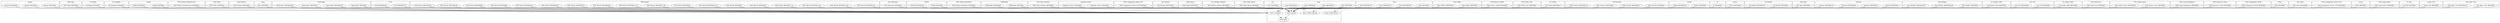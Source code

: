 digraph {
graph [overlap=false]
subgraph cluster_parent {
	label="parent";
	"parent::BEGIN@9";
	"parent::BEGIN@25";
	"parent::BEGIN@2";
}
subgraph cluster_POE_Pipe {
	label="POE::Pipe";
	"POE::Pipe::BEGIN@6";
}
subgraph cluster_IO_Pipely {
	label="IO::Pipely";
	"IO::Pipely::BEGIN@7";
}
subgraph cluster_IO_Seekable {
	label="IO::Seekable";
	"IO::Seekable::BEGIN@7";
}
subgraph cluster_Config {
	label="Config";
	"Config::BEGIN@9";
	"Config::BEGIN@47";
}
subgraph cluster_POE_Wheel_SocketFactory {
	label="POE::Wheel::SocketFactory";
	"POE::Wheel::SocketFactory::BEGIN@3";
}
subgraph cluster_POE_Filter {
	label="POE::Filter";
	"POE::Filter::BEGIN@3";
}
subgraph cluster_Task_Weaken {
	label="Task::Weaken";
	"Task::Weaken::BEGIN@4";
}
subgraph cluster_strict {
	label="strict";
	"strict::unimport";
	"strict::import";
	"strict::CORE:match";
	"strict::bits";
	"strict::CORE:regcomp";
}
subgraph cluster_base {
	label="base";
	"base::BEGIN@3";
}
subgraph cluster_AutoLoader {
	label="AutoLoader";
	"AutoLoader::BEGIN@194";
	"AutoLoader::BEGIN@146";
	"AutoLoader::BEGIN@3";
	"AutoLoader::BEGIN@37";
}
subgraph cluster_Cwd {
	label="Cwd";
	"Cwd::BEGIN@170";
	"Cwd::BEGIN@842";
}
subgraph cluster_POE_Kernel {
	label="POE::Kernel";
	"POE::Kernel::BEGIN@100";
	"POE::Kernel::BEGIN@12.18";
	"POE::Kernel::BEGIN@23";
	"POE::Kernel::BEGIN@373";
	"POE::Kernel::BEGIN@357";
	"POE::Kernel::BEGIN@11.29";
	"POE::Kernel::BEGIN@88";
	"POE::Kernel::BEGIN@48";
	"POE::Kernel::BEGIN@13.15";
	"POE::Kernel::BEGIN@12.9";
	"POE::Kernel::BEGIN@322";
	"POE::Kernel::BEGIN@12.26";
	"POE::Kernel::BEGIN@365";
	"POE::Kernel::BEGIN@12.32";
	"POE::Kernel::BEGIN@11.12";
	"POE::Kernel::BEGIN@16";
	"POE::Kernel::BEGIN@3";
	"POE::Kernel::BEGIN@341";
}
subgraph cluster_Sys_Hostname {
	label="Sys::Hostname";
	"Sys::Hostname::BEGIN@3";
}
subgraph cluster_POSIX {
	label="POSIX";
	"POSIX::BEGIN@2";
	"POSIX::BEGIN@204";
}
subgraph cluster_POE_Wheel_ReadWrite {
	label="POE::Wheel::ReadWrite";
	"POE::Wheel::ReadWrite::BEGIN@3";
}
subgraph cluster_FileHandle {
	label="FileHandle";
	"FileHandle::BEGIN@46";
	"FileHandle::BEGIN@4";
}
subgraph cluster_POE_Pipe_OneWay {
	label="POE::Pipe::OneWay";
	"POE::Pipe::OneWay::BEGIN@6";
}
subgraph cluster_Exporter_Heavy {
	label="Exporter::Heavy";
	"Exporter::Heavy::BEGIN@3";
	"Exporter::Heavy::BEGIN@4";
}
subgraph cluster_POE_Component_Client_TCP {
	label="POE::Component::Client::TCP";
	"POE::Component::Client::TCP::BEGIN@3";
}
subgraph cluster_Net_SSLeay {
	label="Net::SSLeay";
	"Net::SSLeay::BEGIN@16";
}
subgraph cluster_POE_Wheel {
	label="POE::Wheel";
	"POE::Wheel::BEGIN@3";
}
subgraph cluster_Test_Builder_Module {
	label="Test::Builder::Module";
	"Test::Builder::Module::BEGIN@3";
}
subgraph cluster_POE_Filter_Block {
	label="POE::Filter::Block";
	"POE::Filter::Block::BEGIN@3";
}
subgraph cluster_vars {
	label="vars";
	"vars::BEGIN@8";
}
subgraph cluster_main {
	label="main";
	"main::BEGIN@2.5";
	"main::BEGIN@9";
	"main::BEGIN@2";
	"main::BEGIN@2.2";
}
subgraph cluster_Carp {
	label="Carp";
	"Carp::BEGIN@575";
	"Carp::BEGIN@555";
	"Carp::BEGIN@4";
	"Carp::BEGIN@131";
}
subgraph cluster_Time_HiRes {
	label="Time::HiRes";
	"Time::HiRes::BEGIN@43";
	"Time::HiRes::BEGIN@4";
}
subgraph cluster_POE_Driver_SysRW {
	label="POE::Driver::SysRW";
	"POE::Driver::SysRW::BEGIN@7";
}
subgraph cluster_POE_Filter_Line {
	label="POE::Filter::Line";
	"POE::Filter::Line::BEGIN@3";
}
subgraph cluster_IO_Socket {
	label="IO::Socket";
	"IO::Socket::BEGIN@14";
}
subgraph cluster_POE_Session {
	label="POE::Session";
	"POE::Session::BEGIN@3";
	"POE::Session::BEGIN@40";
	"POE::Session::BEGIN@63";
	"POE::Session::BEGIN@144";
}
subgraph cluster_Socket {
	label="Socket";
	"Socket::BEGIN@919";
	"Socket::BEGIN@3";
}
subgraph cluster_IO {
	label="IO";
	"IO::BEGIN@7";
}
subgraph cluster_Errno {
	label="Errno";
	"Errno::BEGIN@8";
}
subgraph cluster_IO_Handle {
	label="IO::Handle";
	"IO::Handle::BEGIN@370";
	"IO::Handle::BEGIN@4";
}
subgraph cluster_File_Spec {
	label="File::Spec";
	"File::Spec::BEGIN@3";
}
subgraph cluster_constant {
	label="constant";
	"constant::BEGIN@116";
	"constant::BEGIN@54";
	"constant::BEGIN@28";
	"constant::BEGIN@3";
}
subgraph cluster_Test_Builder {
	label="Test::Builder";
	"Test::Builder::BEGIN@1667";
	"Test::Builder::BEGIN@4";
	"Test::Builder::BEGIN@2248";
}
subgraph cluster_IO_Socket_UNIX {
	label="IO::Socket::UNIX";
	"IO::Socket::UNIX::BEGIN@9";
}
subgraph cluster_List_Util {
	label="List::Util";
	"List::Util::BEGIN@30";
	"List::Util::BEGIN@9";
}
subgraph cluster_IO_Socket_INET {
	label="IO::Socket::INET";
	"IO::Socket::INET::BEGIN@9";
}
subgraph cluster_POE_Resources {
	label="POE::Resources";
	"POE::Resources::BEGIN@3";
}
subgraph cluster_POE_Queue_Array {
	label="POE::Queue::Array";
	"POE::Queue::Array::BEGIN@24";
	"POE::Queue::Array::BEGIN@5";
}
subgraph cluster_POE_Loop_PerlSignals {
	label="POE::Loop::PerlSignals";
	"POE::Loop::PerlSignals::BEGIN@8";
}
subgraph cluster_POE_Resource_Clock {
	label="POE::Resource::Clock";
	"POE::Resource::Clock::BEGIN@8";
}
subgraph cluster_POE_Component_SSLify {
	label="POE::Component::SSLify";
	"POE::Component::SSLify::BEGIN@9";
}
subgraph cluster_POE {
	label="POE";
	"POE::BEGIN@5";
}
subgraph cluster_Test_More {
	label="Test::More";
	"Test::More::BEGIN@4";
}
subgraph cluster_POE_Component_Server_TCP {
	label="POE::Component::Server::TCP";
	"POE::Component::Server::TCP::BEGIN@3";
}
subgraph cluster_Fcntl {
	label="Fcntl";
	"Fcntl::BEGIN@3";
}
subgraph cluster_POE_Loop_Select {
	label="POE::Loop::Select";
	"POE::Loop::Select::BEGIN@6";
}
subgraph cluster_IO_File {
	label="IO::File";
	"IO::File::BEGIN@6";
}
subgraph cluster_Scalar_Util {
	label="Scalar::Util";
	"Scalar::Util::BEGIN@9";
}
subgraph cluster_File_Spec_Unix {
	label="File::Spec::Unix";
	"File::Spec::Unix::BEGIN@179";
	"File::Spec::Unix::BEGIN@3";
}
"List::Util::BEGIN@30" -> "strict::unimport";
"constant::BEGIN@28" -> "strict::unimport";
"POE::Kernel::BEGIN@100" -> "strict::unimport";
"constant::BEGIN@116" -> "strict::unimport";
"Exporter::Heavy::BEGIN@4" -> "strict::unimport";
"POE::Kernel::BEGIN@373" -> "strict::unimport";
"parent::BEGIN@25" -> "strict::unimport";
"Cwd::BEGIN@842" -> "strict::unimport";
"POE::Session::BEGIN@144" -> "strict::unimport";
"POE::Kernel::BEGIN@357" -> "strict::unimport";
"POE::Kernel::BEGIN@48" -> "strict::unimport";
"AutoLoader::BEGIN@37" -> "strict::unimport";
"constant::BEGIN@54" -> "strict::unimport";
"Carp::BEGIN@555" -> "strict::unimport";
"Time::HiRes::BEGIN@43" -> "strict::unimport";
"POE::Session::BEGIN@63" -> "strict::unimport";
"FileHandle::BEGIN@46" -> "strict::unimport";
"Carp::BEGIN@131" -> "strict::unimport";
"POSIX::BEGIN@204" -> "strict::unimport";
"AutoLoader::BEGIN@194" -> "strict::unimport";
"Test::Builder::BEGIN@2248" -> "strict::unimport";
"File::Spec::Unix::BEGIN@179" -> "strict::unimport";
"POE::Kernel::BEGIN@88" -> "strict::unimport";
"AutoLoader::BEGIN@146" -> "strict::unimport";
"POE::Session::BEGIN@40" -> "strict::unimport";
"POE::Kernel::BEGIN@322" -> "strict::unimport";
"Test::Builder::BEGIN@1667" -> "strict::unimport";
"POE::Kernel::BEGIN@365" -> "strict::unimport";
"Socket::BEGIN@919" -> "strict::unimport";
"POE::Queue::Array::BEGIN@24" -> "strict::unimport";
"IO::Handle::BEGIN@370" -> "strict::unimport";
"Config::BEGIN@47" -> "strict::unimport";
"Carp::BEGIN@575" -> "strict::unimport";
"POE::Kernel::BEGIN@341" -> "strict::unimport";
"strict::import" -> "strict::bits";
"strict::unimport" -> "strict::bits";
"main::BEGIN@2" -> "strict::CORE:match";
"POE::Kernel::BEGIN@11.29" -> "strict::import";
"AutoLoader::BEGIN@3" -> "strict::import";
"POE::Kernel::BEGIN@13.15" -> "strict::import";
"POE::Queue::Array::BEGIN@5" -> "strict::import";
"constant::BEGIN@3" -> "strict::import";
"POE::Kernel::BEGIN@12.18" -> "strict::import";
"POE::Component::Client::TCP::BEGIN@3" -> "strict::import";
"vars::BEGIN@8" -> "strict::import";
"Sys::Hostname::BEGIN@3" -> "strict::import";
"Net::SSLeay::BEGIN@16" -> "strict::import";
"File::Spec::BEGIN@3" -> "strict::import";
"Socket::BEGIN@3" -> "strict::import";
"File::Spec::Unix::BEGIN@3" -> "strict::import";
"POE::Session::BEGIN@3" -> "strict::import";
"POE::Resources::BEGIN@3" -> "strict::import";
"POE::Kernel::BEGIN@12.32" -> "strict::import";
"parent::BEGIN@9" -> "strict::import";
"POE::Kernel::BEGIN@3" -> "strict::import";
"POE::Pipe::OneWay::BEGIN@6" -> "strict::import";
"POE::Driver::SysRW::BEGIN@7" -> "strict::import";
"POE::Filter::Line::BEGIN@3" -> "strict::import";
"FileHandle::BEGIN@4" -> "strict::import";
"Test::Builder::Module::BEGIN@3" -> "strict::import";
"POSIX::BEGIN@2" -> "strict::import";
"POE::Kernel::BEGIN@12.9" -> "strict::import";
"Carp::BEGIN@4" -> "strict::import";
"POE::Filter::Block::BEGIN@3" -> "strict::import";
"base::BEGIN@3" -> "strict::import";
"IO::Socket::UNIX::BEGIN@9" -> "strict::import";
"parent::BEGIN@2" -> "strict::import";
"POE::Kernel::BEGIN@11.12" -> "strict::import";
"POE::Wheel::ReadWrite::BEGIN@3" -> "strict::import";
"Task::Weaken::BEGIN@4" -> "strict::import";
"POE::Filter::BEGIN@3" -> "strict::import";
"IO::Seekable::BEGIN@7" -> "strict::import";
"Config::BEGIN@9" -> "strict::import";
"POE::Loop::PerlSignals::BEGIN@8" -> "strict::import";
"Errno::BEGIN@8" -> "strict::import";
"main::BEGIN@9" -> "strict::import";
"Scalar::Util::BEGIN@9" -> "strict::import";
"POE::Pipe::BEGIN@6" -> "strict::import";
"POE::Loop::Select::BEGIN@6" -> "strict::import";
"Cwd::BEGIN@170" -> "strict::import";
"IO::Pipely::BEGIN@7" -> "strict::import";
"POE::Component::Server::TCP::BEGIN@3" -> "strict::import";
"Test::Builder::BEGIN@4" -> "strict::import";
"POE::Kernel::BEGIN@23" -> "strict::import";
"IO::Socket::INET::BEGIN@9" -> "strict::import";
"POE::Kernel::BEGIN@16" -> "strict::import";
"IO::File::BEGIN@6" -> "strict::import";
"POE::Wheel::BEGIN@3" -> "strict::import";
"IO::BEGIN@7" -> "strict::import";
"Fcntl::BEGIN@3" -> "strict::import";
"List::Util::BEGIN@9" -> "strict::import";
"Time::HiRes::BEGIN@4" -> "strict::import";
"POE::Kernel::BEGIN@12.26" -> "strict::import";
"IO::Socket::BEGIN@14" -> "strict::import";
"Exporter::Heavy::BEGIN@3" -> "strict::import";
"POE::BEGIN@5" -> "strict::import";
"POE::Wheel::SocketFactory::BEGIN@3" -> "strict::import";
"POE::Resource::Clock::BEGIN@8" -> "strict::import";
"main::BEGIN@2" -> "strict::import";
"main::BEGIN@2.2" -> "strict::import";
"Test::More::BEGIN@4" -> "strict::import";
"main::BEGIN@2.5" -> "strict::import";
"POE::Component::SSLify::BEGIN@9" -> "strict::import";
"IO::Handle::BEGIN@4" -> "strict::import";
"main::BEGIN@2" -> "strict::CORE:regcomp";
}
